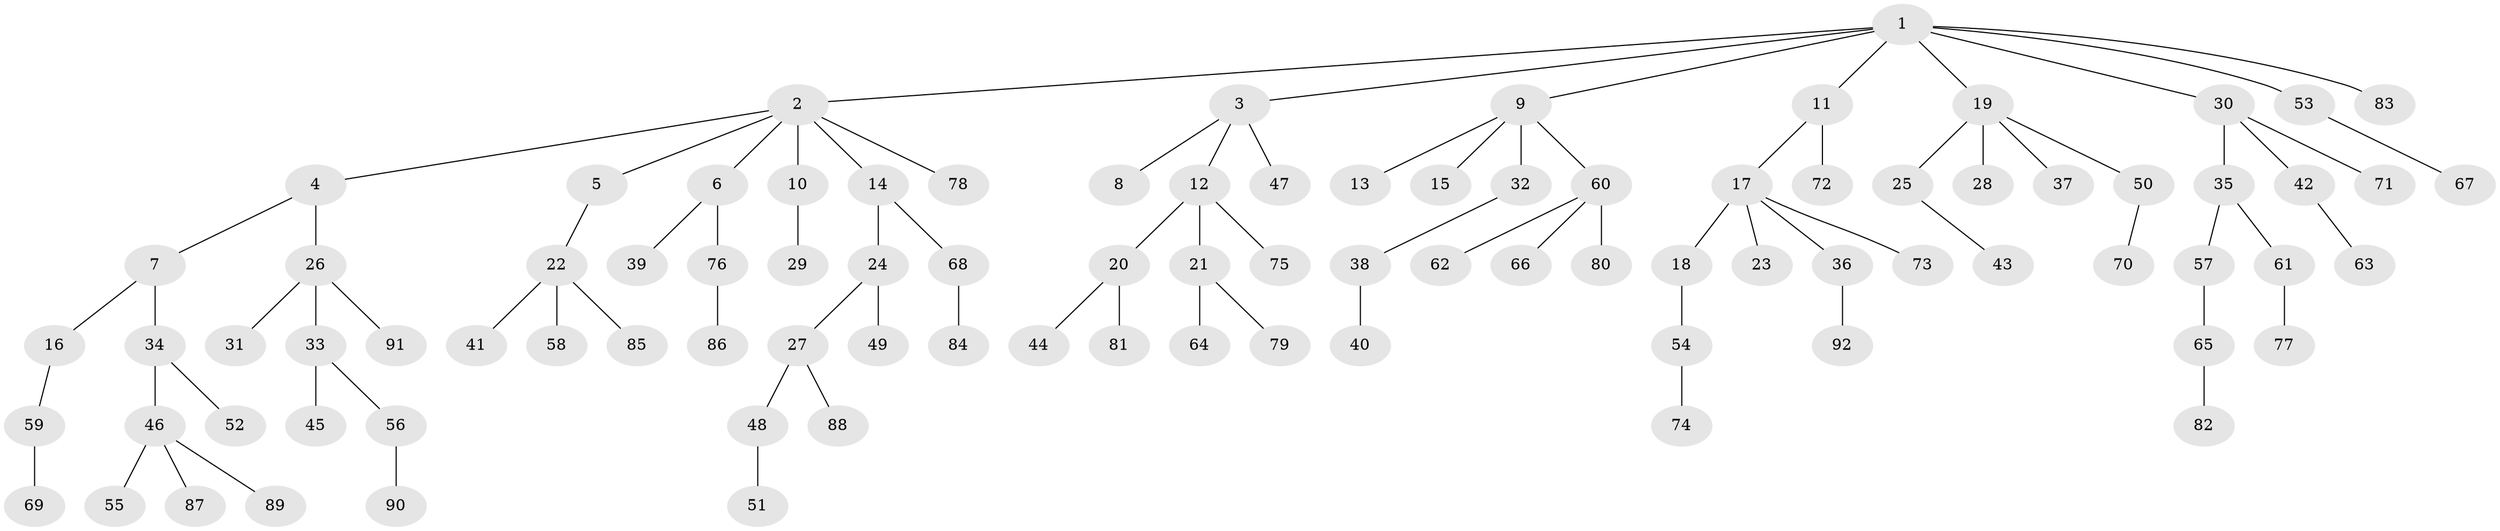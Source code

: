 // coarse degree distribution, {1: 0.39285714285714285, 3: 0.10714285714285714, 2: 0.42857142857142855, 6: 0.03571428571428571, 4: 0.03571428571428571}
// Generated by graph-tools (version 1.1) at 2025/37/03/04/25 23:37:17]
// undirected, 92 vertices, 91 edges
graph export_dot {
  node [color=gray90,style=filled];
  1;
  2;
  3;
  4;
  5;
  6;
  7;
  8;
  9;
  10;
  11;
  12;
  13;
  14;
  15;
  16;
  17;
  18;
  19;
  20;
  21;
  22;
  23;
  24;
  25;
  26;
  27;
  28;
  29;
  30;
  31;
  32;
  33;
  34;
  35;
  36;
  37;
  38;
  39;
  40;
  41;
  42;
  43;
  44;
  45;
  46;
  47;
  48;
  49;
  50;
  51;
  52;
  53;
  54;
  55;
  56;
  57;
  58;
  59;
  60;
  61;
  62;
  63;
  64;
  65;
  66;
  67;
  68;
  69;
  70;
  71;
  72;
  73;
  74;
  75;
  76;
  77;
  78;
  79;
  80;
  81;
  82;
  83;
  84;
  85;
  86;
  87;
  88;
  89;
  90;
  91;
  92;
  1 -- 2;
  1 -- 3;
  1 -- 9;
  1 -- 11;
  1 -- 19;
  1 -- 30;
  1 -- 53;
  1 -- 83;
  2 -- 4;
  2 -- 5;
  2 -- 6;
  2 -- 10;
  2 -- 14;
  2 -- 78;
  3 -- 8;
  3 -- 12;
  3 -- 47;
  4 -- 7;
  4 -- 26;
  5 -- 22;
  6 -- 39;
  6 -- 76;
  7 -- 16;
  7 -- 34;
  9 -- 13;
  9 -- 15;
  9 -- 32;
  9 -- 60;
  10 -- 29;
  11 -- 17;
  11 -- 72;
  12 -- 20;
  12 -- 21;
  12 -- 75;
  14 -- 24;
  14 -- 68;
  16 -- 59;
  17 -- 18;
  17 -- 23;
  17 -- 36;
  17 -- 73;
  18 -- 54;
  19 -- 25;
  19 -- 28;
  19 -- 37;
  19 -- 50;
  20 -- 44;
  20 -- 81;
  21 -- 64;
  21 -- 79;
  22 -- 41;
  22 -- 58;
  22 -- 85;
  24 -- 27;
  24 -- 49;
  25 -- 43;
  26 -- 31;
  26 -- 33;
  26 -- 91;
  27 -- 48;
  27 -- 88;
  30 -- 35;
  30 -- 42;
  30 -- 71;
  32 -- 38;
  33 -- 45;
  33 -- 56;
  34 -- 46;
  34 -- 52;
  35 -- 57;
  35 -- 61;
  36 -- 92;
  38 -- 40;
  42 -- 63;
  46 -- 55;
  46 -- 87;
  46 -- 89;
  48 -- 51;
  50 -- 70;
  53 -- 67;
  54 -- 74;
  56 -- 90;
  57 -- 65;
  59 -- 69;
  60 -- 62;
  60 -- 66;
  60 -- 80;
  61 -- 77;
  65 -- 82;
  68 -- 84;
  76 -- 86;
}
